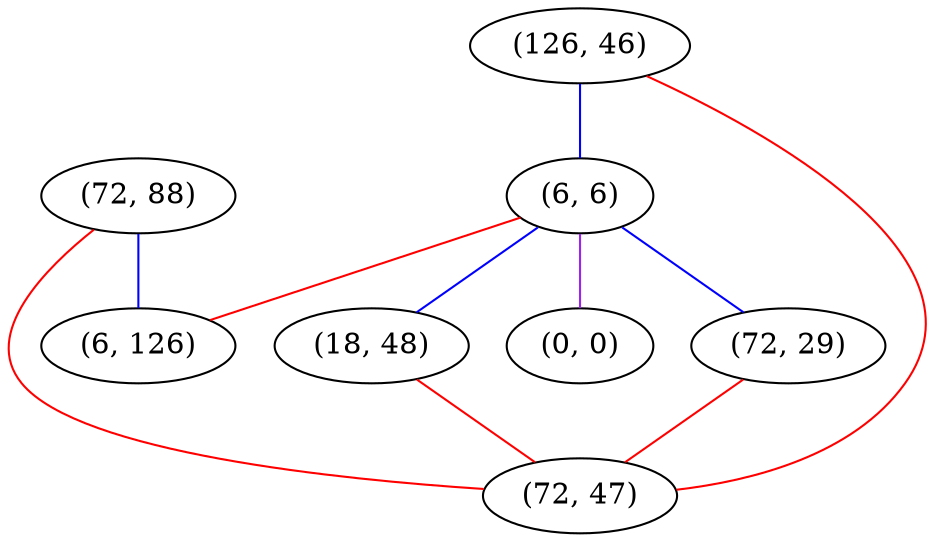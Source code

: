 graph "" {
"(72, 88)";
"(126, 46)";
"(6, 6)";
"(6, 126)";
"(18, 48)";
"(0, 0)";
"(72, 29)";
"(72, 47)";
"(72, 88)" -- "(72, 47)"  [color=red, key=0, weight=1];
"(72, 88)" -- "(6, 126)"  [color=blue, key=0, weight=3];
"(126, 46)" -- "(72, 47)"  [color=red, key=0, weight=1];
"(126, 46)" -- "(6, 6)"  [color=blue, key=0, weight=3];
"(6, 6)" -- "(18, 48)"  [color=blue, key=0, weight=3];
"(6, 6)" -- "(0, 0)"  [color=purple, key=0, weight=4];
"(6, 6)" -- "(72, 29)"  [color=blue, key=0, weight=3];
"(6, 6)" -- "(6, 126)"  [color=red, key=0, weight=1];
"(18, 48)" -- "(72, 47)"  [color=red, key=0, weight=1];
"(72, 29)" -- "(72, 47)"  [color=red, key=0, weight=1];
}
